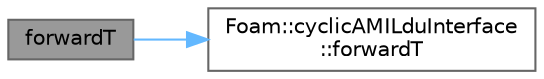 digraph "forwardT"
{
 // LATEX_PDF_SIZE
  bgcolor="transparent";
  edge [fontname=Helvetica,fontsize=10,labelfontname=Helvetica,labelfontsize=10];
  node [fontname=Helvetica,fontsize=10,shape=box,height=0.2,width=0.4];
  rankdir="LR";
  Node1 [id="Node000001",label="forwardT",height=0.2,width=0.4,color="gray40", fillcolor="grey60", style="filled", fontcolor="black",tooltip=" "];
  Node1 -> Node2 [id="edge1_Node000001_Node000002",color="steelblue1",style="solid",tooltip=" "];
  Node2 [id="Node000002",label="Foam::cyclicAMILduInterface\l::forwardT",height=0.2,width=0.4,color="grey40", fillcolor="white", style="filled",URL="$classFoam_1_1cyclicAMILduInterface.html#a7c9322d1f65ccc8b9702334e2fa67ee1",tooltip=" "];
}
